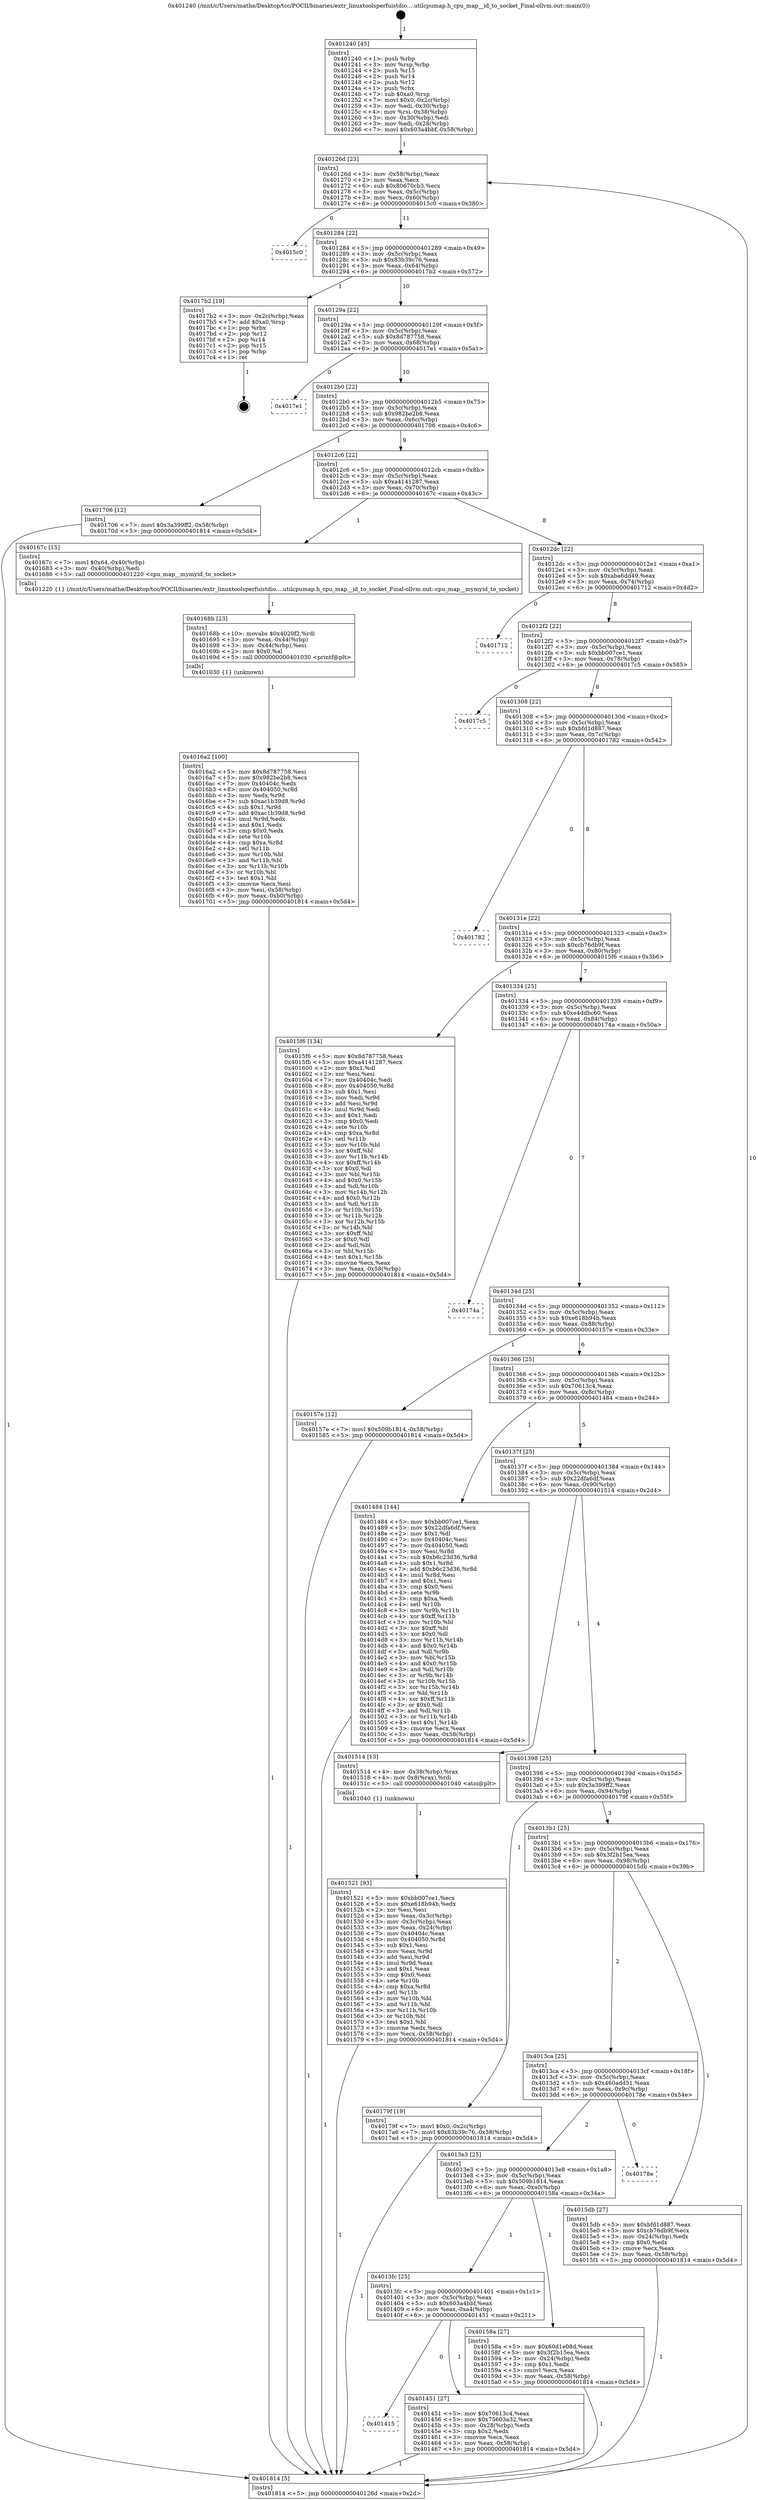digraph "0x401240" {
  label = "0x401240 (/mnt/c/Users/mathe/Desktop/tcc/POCII/binaries/extr_linuxtoolsperfuistdio....utilcpumap.h_cpu_map__id_to_socket_Final-ollvm.out::main(0))"
  labelloc = "t"
  node[shape=record]

  Entry [label="",width=0.3,height=0.3,shape=circle,fillcolor=black,style=filled]
  "0x40126d" [label="{
     0x40126d [23]\l
     | [instrs]\l
     &nbsp;&nbsp;0x40126d \<+3\>: mov -0x58(%rbp),%eax\l
     &nbsp;&nbsp;0x401270 \<+2\>: mov %eax,%ecx\l
     &nbsp;&nbsp;0x401272 \<+6\>: sub $0x80670cb3,%ecx\l
     &nbsp;&nbsp;0x401278 \<+3\>: mov %eax,-0x5c(%rbp)\l
     &nbsp;&nbsp;0x40127b \<+3\>: mov %ecx,-0x60(%rbp)\l
     &nbsp;&nbsp;0x40127e \<+6\>: je 00000000004015c0 \<main+0x380\>\l
  }"]
  "0x4015c0" [label="{
     0x4015c0\l
  }", style=dashed]
  "0x401284" [label="{
     0x401284 [22]\l
     | [instrs]\l
     &nbsp;&nbsp;0x401284 \<+5\>: jmp 0000000000401289 \<main+0x49\>\l
     &nbsp;&nbsp;0x401289 \<+3\>: mov -0x5c(%rbp),%eax\l
     &nbsp;&nbsp;0x40128c \<+5\>: sub $0x83b39c76,%eax\l
     &nbsp;&nbsp;0x401291 \<+3\>: mov %eax,-0x64(%rbp)\l
     &nbsp;&nbsp;0x401294 \<+6\>: je 00000000004017b2 \<main+0x572\>\l
  }"]
  Exit [label="",width=0.3,height=0.3,shape=circle,fillcolor=black,style=filled,peripheries=2]
  "0x4017b2" [label="{
     0x4017b2 [19]\l
     | [instrs]\l
     &nbsp;&nbsp;0x4017b2 \<+3\>: mov -0x2c(%rbp),%eax\l
     &nbsp;&nbsp;0x4017b5 \<+7\>: add $0xa0,%rsp\l
     &nbsp;&nbsp;0x4017bc \<+1\>: pop %rbx\l
     &nbsp;&nbsp;0x4017bd \<+2\>: pop %r12\l
     &nbsp;&nbsp;0x4017bf \<+2\>: pop %r14\l
     &nbsp;&nbsp;0x4017c1 \<+2\>: pop %r15\l
     &nbsp;&nbsp;0x4017c3 \<+1\>: pop %rbp\l
     &nbsp;&nbsp;0x4017c4 \<+1\>: ret\l
  }"]
  "0x40129a" [label="{
     0x40129a [22]\l
     | [instrs]\l
     &nbsp;&nbsp;0x40129a \<+5\>: jmp 000000000040129f \<main+0x5f\>\l
     &nbsp;&nbsp;0x40129f \<+3\>: mov -0x5c(%rbp),%eax\l
     &nbsp;&nbsp;0x4012a2 \<+5\>: sub $0x8d787758,%eax\l
     &nbsp;&nbsp;0x4012a7 \<+3\>: mov %eax,-0x68(%rbp)\l
     &nbsp;&nbsp;0x4012aa \<+6\>: je 00000000004017e1 \<main+0x5a1\>\l
  }"]
  "0x4016a2" [label="{
     0x4016a2 [100]\l
     | [instrs]\l
     &nbsp;&nbsp;0x4016a2 \<+5\>: mov $0x8d787758,%esi\l
     &nbsp;&nbsp;0x4016a7 \<+5\>: mov $0x982be2b8,%ecx\l
     &nbsp;&nbsp;0x4016ac \<+7\>: mov 0x40404c,%edx\l
     &nbsp;&nbsp;0x4016b3 \<+8\>: mov 0x404050,%r8d\l
     &nbsp;&nbsp;0x4016bb \<+3\>: mov %edx,%r9d\l
     &nbsp;&nbsp;0x4016be \<+7\>: sub $0xac1b39d8,%r9d\l
     &nbsp;&nbsp;0x4016c5 \<+4\>: sub $0x1,%r9d\l
     &nbsp;&nbsp;0x4016c9 \<+7\>: add $0xac1b39d8,%r9d\l
     &nbsp;&nbsp;0x4016d0 \<+4\>: imul %r9d,%edx\l
     &nbsp;&nbsp;0x4016d4 \<+3\>: and $0x1,%edx\l
     &nbsp;&nbsp;0x4016d7 \<+3\>: cmp $0x0,%edx\l
     &nbsp;&nbsp;0x4016da \<+4\>: sete %r10b\l
     &nbsp;&nbsp;0x4016de \<+4\>: cmp $0xa,%r8d\l
     &nbsp;&nbsp;0x4016e2 \<+4\>: setl %r11b\l
     &nbsp;&nbsp;0x4016e6 \<+3\>: mov %r10b,%bl\l
     &nbsp;&nbsp;0x4016e9 \<+3\>: and %r11b,%bl\l
     &nbsp;&nbsp;0x4016ec \<+3\>: xor %r11b,%r10b\l
     &nbsp;&nbsp;0x4016ef \<+3\>: or %r10b,%bl\l
     &nbsp;&nbsp;0x4016f2 \<+3\>: test $0x1,%bl\l
     &nbsp;&nbsp;0x4016f5 \<+3\>: cmovne %ecx,%esi\l
     &nbsp;&nbsp;0x4016f8 \<+3\>: mov %esi,-0x58(%rbp)\l
     &nbsp;&nbsp;0x4016fb \<+6\>: mov %eax,-0xb0(%rbp)\l
     &nbsp;&nbsp;0x401701 \<+5\>: jmp 0000000000401814 \<main+0x5d4\>\l
  }"]
  "0x4017e1" [label="{
     0x4017e1\l
  }", style=dashed]
  "0x4012b0" [label="{
     0x4012b0 [22]\l
     | [instrs]\l
     &nbsp;&nbsp;0x4012b0 \<+5\>: jmp 00000000004012b5 \<main+0x75\>\l
     &nbsp;&nbsp;0x4012b5 \<+3\>: mov -0x5c(%rbp),%eax\l
     &nbsp;&nbsp;0x4012b8 \<+5\>: sub $0x982be2b8,%eax\l
     &nbsp;&nbsp;0x4012bd \<+3\>: mov %eax,-0x6c(%rbp)\l
     &nbsp;&nbsp;0x4012c0 \<+6\>: je 0000000000401706 \<main+0x4c6\>\l
  }"]
  "0x40168b" [label="{
     0x40168b [23]\l
     | [instrs]\l
     &nbsp;&nbsp;0x40168b \<+10\>: movabs $0x4020f2,%rdi\l
     &nbsp;&nbsp;0x401695 \<+3\>: mov %eax,-0x44(%rbp)\l
     &nbsp;&nbsp;0x401698 \<+3\>: mov -0x44(%rbp),%esi\l
     &nbsp;&nbsp;0x40169b \<+2\>: mov $0x0,%al\l
     &nbsp;&nbsp;0x40169d \<+5\>: call 0000000000401030 \<printf@plt\>\l
     | [calls]\l
     &nbsp;&nbsp;0x401030 \{1\} (unknown)\l
  }"]
  "0x401706" [label="{
     0x401706 [12]\l
     | [instrs]\l
     &nbsp;&nbsp;0x401706 \<+7\>: movl $0x3a399ff2,-0x58(%rbp)\l
     &nbsp;&nbsp;0x40170d \<+5\>: jmp 0000000000401814 \<main+0x5d4\>\l
  }"]
  "0x4012c6" [label="{
     0x4012c6 [22]\l
     | [instrs]\l
     &nbsp;&nbsp;0x4012c6 \<+5\>: jmp 00000000004012cb \<main+0x8b\>\l
     &nbsp;&nbsp;0x4012cb \<+3\>: mov -0x5c(%rbp),%eax\l
     &nbsp;&nbsp;0x4012ce \<+5\>: sub $0xa4141287,%eax\l
     &nbsp;&nbsp;0x4012d3 \<+3\>: mov %eax,-0x70(%rbp)\l
     &nbsp;&nbsp;0x4012d6 \<+6\>: je 000000000040167c \<main+0x43c\>\l
  }"]
  "0x401521" [label="{
     0x401521 [93]\l
     | [instrs]\l
     &nbsp;&nbsp;0x401521 \<+5\>: mov $0xbb007ce1,%ecx\l
     &nbsp;&nbsp;0x401526 \<+5\>: mov $0xe618b94b,%edx\l
     &nbsp;&nbsp;0x40152b \<+2\>: xor %esi,%esi\l
     &nbsp;&nbsp;0x40152d \<+3\>: mov %eax,-0x3c(%rbp)\l
     &nbsp;&nbsp;0x401530 \<+3\>: mov -0x3c(%rbp),%eax\l
     &nbsp;&nbsp;0x401533 \<+3\>: mov %eax,-0x24(%rbp)\l
     &nbsp;&nbsp;0x401536 \<+7\>: mov 0x40404c,%eax\l
     &nbsp;&nbsp;0x40153d \<+8\>: mov 0x404050,%r8d\l
     &nbsp;&nbsp;0x401545 \<+3\>: sub $0x1,%esi\l
     &nbsp;&nbsp;0x401548 \<+3\>: mov %eax,%r9d\l
     &nbsp;&nbsp;0x40154b \<+3\>: add %esi,%r9d\l
     &nbsp;&nbsp;0x40154e \<+4\>: imul %r9d,%eax\l
     &nbsp;&nbsp;0x401552 \<+3\>: and $0x1,%eax\l
     &nbsp;&nbsp;0x401555 \<+3\>: cmp $0x0,%eax\l
     &nbsp;&nbsp;0x401558 \<+4\>: sete %r10b\l
     &nbsp;&nbsp;0x40155c \<+4\>: cmp $0xa,%r8d\l
     &nbsp;&nbsp;0x401560 \<+4\>: setl %r11b\l
     &nbsp;&nbsp;0x401564 \<+3\>: mov %r10b,%bl\l
     &nbsp;&nbsp;0x401567 \<+3\>: and %r11b,%bl\l
     &nbsp;&nbsp;0x40156a \<+3\>: xor %r11b,%r10b\l
     &nbsp;&nbsp;0x40156d \<+3\>: or %r10b,%bl\l
     &nbsp;&nbsp;0x401570 \<+3\>: test $0x1,%bl\l
     &nbsp;&nbsp;0x401573 \<+3\>: cmovne %edx,%ecx\l
     &nbsp;&nbsp;0x401576 \<+3\>: mov %ecx,-0x58(%rbp)\l
     &nbsp;&nbsp;0x401579 \<+5\>: jmp 0000000000401814 \<main+0x5d4\>\l
  }"]
  "0x40167c" [label="{
     0x40167c [15]\l
     | [instrs]\l
     &nbsp;&nbsp;0x40167c \<+7\>: movl $0x64,-0x40(%rbp)\l
     &nbsp;&nbsp;0x401683 \<+3\>: mov -0x40(%rbp),%edi\l
     &nbsp;&nbsp;0x401686 \<+5\>: call 0000000000401220 \<cpu_map__mymyid_to_socket\>\l
     | [calls]\l
     &nbsp;&nbsp;0x401220 \{1\} (/mnt/c/Users/mathe/Desktop/tcc/POCII/binaries/extr_linuxtoolsperfuistdio....utilcpumap.h_cpu_map__id_to_socket_Final-ollvm.out::cpu_map__mymyid_to_socket)\l
  }"]
  "0x4012dc" [label="{
     0x4012dc [22]\l
     | [instrs]\l
     &nbsp;&nbsp;0x4012dc \<+5\>: jmp 00000000004012e1 \<main+0xa1\>\l
     &nbsp;&nbsp;0x4012e1 \<+3\>: mov -0x5c(%rbp),%eax\l
     &nbsp;&nbsp;0x4012e4 \<+5\>: sub $0xaba6dd49,%eax\l
     &nbsp;&nbsp;0x4012e9 \<+3\>: mov %eax,-0x74(%rbp)\l
     &nbsp;&nbsp;0x4012ec \<+6\>: je 0000000000401712 \<main+0x4d2\>\l
  }"]
  "0x401240" [label="{
     0x401240 [45]\l
     | [instrs]\l
     &nbsp;&nbsp;0x401240 \<+1\>: push %rbp\l
     &nbsp;&nbsp;0x401241 \<+3\>: mov %rsp,%rbp\l
     &nbsp;&nbsp;0x401244 \<+2\>: push %r15\l
     &nbsp;&nbsp;0x401246 \<+2\>: push %r14\l
     &nbsp;&nbsp;0x401248 \<+2\>: push %r12\l
     &nbsp;&nbsp;0x40124a \<+1\>: push %rbx\l
     &nbsp;&nbsp;0x40124b \<+7\>: sub $0xa0,%rsp\l
     &nbsp;&nbsp;0x401252 \<+7\>: movl $0x0,-0x2c(%rbp)\l
     &nbsp;&nbsp;0x401259 \<+3\>: mov %edi,-0x30(%rbp)\l
     &nbsp;&nbsp;0x40125c \<+4\>: mov %rsi,-0x38(%rbp)\l
     &nbsp;&nbsp;0x401260 \<+3\>: mov -0x30(%rbp),%edi\l
     &nbsp;&nbsp;0x401263 \<+3\>: mov %edi,-0x28(%rbp)\l
     &nbsp;&nbsp;0x401266 \<+7\>: movl $0x603a4bbf,-0x58(%rbp)\l
  }"]
  "0x401712" [label="{
     0x401712\l
  }", style=dashed]
  "0x4012f2" [label="{
     0x4012f2 [22]\l
     | [instrs]\l
     &nbsp;&nbsp;0x4012f2 \<+5\>: jmp 00000000004012f7 \<main+0xb7\>\l
     &nbsp;&nbsp;0x4012f7 \<+3\>: mov -0x5c(%rbp),%eax\l
     &nbsp;&nbsp;0x4012fa \<+5\>: sub $0xbb007ce1,%eax\l
     &nbsp;&nbsp;0x4012ff \<+3\>: mov %eax,-0x78(%rbp)\l
     &nbsp;&nbsp;0x401302 \<+6\>: je 00000000004017c5 \<main+0x585\>\l
  }"]
  "0x401814" [label="{
     0x401814 [5]\l
     | [instrs]\l
     &nbsp;&nbsp;0x401814 \<+5\>: jmp 000000000040126d \<main+0x2d\>\l
  }"]
  "0x4017c5" [label="{
     0x4017c5\l
  }", style=dashed]
  "0x401308" [label="{
     0x401308 [22]\l
     | [instrs]\l
     &nbsp;&nbsp;0x401308 \<+5\>: jmp 000000000040130d \<main+0xcd\>\l
     &nbsp;&nbsp;0x40130d \<+3\>: mov -0x5c(%rbp),%eax\l
     &nbsp;&nbsp;0x401310 \<+5\>: sub $0xbfd1d887,%eax\l
     &nbsp;&nbsp;0x401315 \<+3\>: mov %eax,-0x7c(%rbp)\l
     &nbsp;&nbsp;0x401318 \<+6\>: je 0000000000401782 \<main+0x542\>\l
  }"]
  "0x401415" [label="{
     0x401415\l
  }", style=dashed]
  "0x401782" [label="{
     0x401782\l
  }", style=dashed]
  "0x40131e" [label="{
     0x40131e [22]\l
     | [instrs]\l
     &nbsp;&nbsp;0x40131e \<+5\>: jmp 0000000000401323 \<main+0xe3\>\l
     &nbsp;&nbsp;0x401323 \<+3\>: mov -0x5c(%rbp),%eax\l
     &nbsp;&nbsp;0x401326 \<+5\>: sub $0xcb76db9f,%eax\l
     &nbsp;&nbsp;0x40132b \<+3\>: mov %eax,-0x80(%rbp)\l
     &nbsp;&nbsp;0x40132e \<+6\>: je 00000000004015f6 \<main+0x3b6\>\l
  }"]
  "0x401451" [label="{
     0x401451 [27]\l
     | [instrs]\l
     &nbsp;&nbsp;0x401451 \<+5\>: mov $0x70613c4,%eax\l
     &nbsp;&nbsp;0x401456 \<+5\>: mov $0x75603a32,%ecx\l
     &nbsp;&nbsp;0x40145b \<+3\>: mov -0x28(%rbp),%edx\l
     &nbsp;&nbsp;0x40145e \<+3\>: cmp $0x2,%edx\l
     &nbsp;&nbsp;0x401461 \<+3\>: cmovne %ecx,%eax\l
     &nbsp;&nbsp;0x401464 \<+3\>: mov %eax,-0x58(%rbp)\l
     &nbsp;&nbsp;0x401467 \<+5\>: jmp 0000000000401814 \<main+0x5d4\>\l
  }"]
  "0x4015f6" [label="{
     0x4015f6 [134]\l
     | [instrs]\l
     &nbsp;&nbsp;0x4015f6 \<+5\>: mov $0x8d787758,%eax\l
     &nbsp;&nbsp;0x4015fb \<+5\>: mov $0xa4141287,%ecx\l
     &nbsp;&nbsp;0x401600 \<+2\>: mov $0x1,%dl\l
     &nbsp;&nbsp;0x401602 \<+2\>: xor %esi,%esi\l
     &nbsp;&nbsp;0x401604 \<+7\>: mov 0x40404c,%edi\l
     &nbsp;&nbsp;0x40160b \<+8\>: mov 0x404050,%r8d\l
     &nbsp;&nbsp;0x401613 \<+3\>: sub $0x1,%esi\l
     &nbsp;&nbsp;0x401616 \<+3\>: mov %edi,%r9d\l
     &nbsp;&nbsp;0x401619 \<+3\>: add %esi,%r9d\l
     &nbsp;&nbsp;0x40161c \<+4\>: imul %r9d,%edi\l
     &nbsp;&nbsp;0x401620 \<+3\>: and $0x1,%edi\l
     &nbsp;&nbsp;0x401623 \<+3\>: cmp $0x0,%edi\l
     &nbsp;&nbsp;0x401626 \<+4\>: sete %r10b\l
     &nbsp;&nbsp;0x40162a \<+4\>: cmp $0xa,%r8d\l
     &nbsp;&nbsp;0x40162e \<+4\>: setl %r11b\l
     &nbsp;&nbsp;0x401632 \<+3\>: mov %r10b,%bl\l
     &nbsp;&nbsp;0x401635 \<+3\>: xor $0xff,%bl\l
     &nbsp;&nbsp;0x401638 \<+3\>: mov %r11b,%r14b\l
     &nbsp;&nbsp;0x40163b \<+4\>: xor $0xff,%r14b\l
     &nbsp;&nbsp;0x40163f \<+3\>: xor $0x0,%dl\l
     &nbsp;&nbsp;0x401642 \<+3\>: mov %bl,%r15b\l
     &nbsp;&nbsp;0x401645 \<+4\>: and $0x0,%r15b\l
     &nbsp;&nbsp;0x401649 \<+3\>: and %dl,%r10b\l
     &nbsp;&nbsp;0x40164c \<+3\>: mov %r14b,%r12b\l
     &nbsp;&nbsp;0x40164f \<+4\>: and $0x0,%r12b\l
     &nbsp;&nbsp;0x401653 \<+3\>: and %dl,%r11b\l
     &nbsp;&nbsp;0x401656 \<+3\>: or %r10b,%r15b\l
     &nbsp;&nbsp;0x401659 \<+3\>: or %r11b,%r12b\l
     &nbsp;&nbsp;0x40165c \<+3\>: xor %r12b,%r15b\l
     &nbsp;&nbsp;0x40165f \<+3\>: or %r14b,%bl\l
     &nbsp;&nbsp;0x401662 \<+3\>: xor $0xff,%bl\l
     &nbsp;&nbsp;0x401665 \<+3\>: or $0x0,%dl\l
     &nbsp;&nbsp;0x401668 \<+2\>: and %dl,%bl\l
     &nbsp;&nbsp;0x40166a \<+3\>: or %bl,%r15b\l
     &nbsp;&nbsp;0x40166d \<+4\>: test $0x1,%r15b\l
     &nbsp;&nbsp;0x401671 \<+3\>: cmovne %ecx,%eax\l
     &nbsp;&nbsp;0x401674 \<+3\>: mov %eax,-0x58(%rbp)\l
     &nbsp;&nbsp;0x401677 \<+5\>: jmp 0000000000401814 \<main+0x5d4\>\l
  }"]
  "0x401334" [label="{
     0x401334 [25]\l
     | [instrs]\l
     &nbsp;&nbsp;0x401334 \<+5\>: jmp 0000000000401339 \<main+0xf9\>\l
     &nbsp;&nbsp;0x401339 \<+3\>: mov -0x5c(%rbp),%eax\l
     &nbsp;&nbsp;0x40133c \<+5\>: sub $0xe4ddbc60,%eax\l
     &nbsp;&nbsp;0x401341 \<+6\>: mov %eax,-0x84(%rbp)\l
     &nbsp;&nbsp;0x401347 \<+6\>: je 000000000040174a \<main+0x50a\>\l
  }"]
  "0x4013fc" [label="{
     0x4013fc [25]\l
     | [instrs]\l
     &nbsp;&nbsp;0x4013fc \<+5\>: jmp 0000000000401401 \<main+0x1c1\>\l
     &nbsp;&nbsp;0x401401 \<+3\>: mov -0x5c(%rbp),%eax\l
     &nbsp;&nbsp;0x401404 \<+5\>: sub $0x603a4bbf,%eax\l
     &nbsp;&nbsp;0x401409 \<+6\>: mov %eax,-0xa4(%rbp)\l
     &nbsp;&nbsp;0x40140f \<+6\>: je 0000000000401451 \<main+0x211\>\l
  }"]
  "0x40174a" [label="{
     0x40174a\l
  }", style=dashed]
  "0x40134d" [label="{
     0x40134d [25]\l
     | [instrs]\l
     &nbsp;&nbsp;0x40134d \<+5\>: jmp 0000000000401352 \<main+0x112\>\l
     &nbsp;&nbsp;0x401352 \<+3\>: mov -0x5c(%rbp),%eax\l
     &nbsp;&nbsp;0x401355 \<+5\>: sub $0xe618b94b,%eax\l
     &nbsp;&nbsp;0x40135a \<+6\>: mov %eax,-0x88(%rbp)\l
     &nbsp;&nbsp;0x401360 \<+6\>: je 000000000040157e \<main+0x33e\>\l
  }"]
  "0x40158a" [label="{
     0x40158a [27]\l
     | [instrs]\l
     &nbsp;&nbsp;0x40158a \<+5\>: mov $0x60d1e08d,%eax\l
     &nbsp;&nbsp;0x40158f \<+5\>: mov $0x3f2b15ea,%ecx\l
     &nbsp;&nbsp;0x401594 \<+3\>: mov -0x24(%rbp),%edx\l
     &nbsp;&nbsp;0x401597 \<+3\>: cmp $0x1,%edx\l
     &nbsp;&nbsp;0x40159a \<+3\>: cmovl %ecx,%eax\l
     &nbsp;&nbsp;0x40159d \<+3\>: mov %eax,-0x58(%rbp)\l
     &nbsp;&nbsp;0x4015a0 \<+5\>: jmp 0000000000401814 \<main+0x5d4\>\l
  }"]
  "0x40157e" [label="{
     0x40157e [12]\l
     | [instrs]\l
     &nbsp;&nbsp;0x40157e \<+7\>: movl $0x509b1814,-0x58(%rbp)\l
     &nbsp;&nbsp;0x401585 \<+5\>: jmp 0000000000401814 \<main+0x5d4\>\l
  }"]
  "0x401366" [label="{
     0x401366 [25]\l
     | [instrs]\l
     &nbsp;&nbsp;0x401366 \<+5\>: jmp 000000000040136b \<main+0x12b\>\l
     &nbsp;&nbsp;0x40136b \<+3\>: mov -0x5c(%rbp),%eax\l
     &nbsp;&nbsp;0x40136e \<+5\>: sub $0x70613c4,%eax\l
     &nbsp;&nbsp;0x401373 \<+6\>: mov %eax,-0x8c(%rbp)\l
     &nbsp;&nbsp;0x401379 \<+6\>: je 0000000000401484 \<main+0x244\>\l
  }"]
  "0x4013e3" [label="{
     0x4013e3 [25]\l
     | [instrs]\l
     &nbsp;&nbsp;0x4013e3 \<+5\>: jmp 00000000004013e8 \<main+0x1a8\>\l
     &nbsp;&nbsp;0x4013e8 \<+3\>: mov -0x5c(%rbp),%eax\l
     &nbsp;&nbsp;0x4013eb \<+5\>: sub $0x509b1814,%eax\l
     &nbsp;&nbsp;0x4013f0 \<+6\>: mov %eax,-0xa0(%rbp)\l
     &nbsp;&nbsp;0x4013f6 \<+6\>: je 000000000040158a \<main+0x34a\>\l
  }"]
  "0x401484" [label="{
     0x401484 [144]\l
     | [instrs]\l
     &nbsp;&nbsp;0x401484 \<+5\>: mov $0xbb007ce1,%eax\l
     &nbsp;&nbsp;0x401489 \<+5\>: mov $0x22dfa6df,%ecx\l
     &nbsp;&nbsp;0x40148e \<+2\>: mov $0x1,%dl\l
     &nbsp;&nbsp;0x401490 \<+7\>: mov 0x40404c,%esi\l
     &nbsp;&nbsp;0x401497 \<+7\>: mov 0x404050,%edi\l
     &nbsp;&nbsp;0x40149e \<+3\>: mov %esi,%r8d\l
     &nbsp;&nbsp;0x4014a1 \<+7\>: sub $0xb6c23d36,%r8d\l
     &nbsp;&nbsp;0x4014a8 \<+4\>: sub $0x1,%r8d\l
     &nbsp;&nbsp;0x4014ac \<+7\>: add $0xb6c23d36,%r8d\l
     &nbsp;&nbsp;0x4014b3 \<+4\>: imul %r8d,%esi\l
     &nbsp;&nbsp;0x4014b7 \<+3\>: and $0x1,%esi\l
     &nbsp;&nbsp;0x4014ba \<+3\>: cmp $0x0,%esi\l
     &nbsp;&nbsp;0x4014bd \<+4\>: sete %r9b\l
     &nbsp;&nbsp;0x4014c1 \<+3\>: cmp $0xa,%edi\l
     &nbsp;&nbsp;0x4014c4 \<+4\>: setl %r10b\l
     &nbsp;&nbsp;0x4014c8 \<+3\>: mov %r9b,%r11b\l
     &nbsp;&nbsp;0x4014cb \<+4\>: xor $0xff,%r11b\l
     &nbsp;&nbsp;0x4014cf \<+3\>: mov %r10b,%bl\l
     &nbsp;&nbsp;0x4014d2 \<+3\>: xor $0xff,%bl\l
     &nbsp;&nbsp;0x4014d5 \<+3\>: xor $0x0,%dl\l
     &nbsp;&nbsp;0x4014d8 \<+3\>: mov %r11b,%r14b\l
     &nbsp;&nbsp;0x4014db \<+4\>: and $0x0,%r14b\l
     &nbsp;&nbsp;0x4014df \<+3\>: and %dl,%r9b\l
     &nbsp;&nbsp;0x4014e2 \<+3\>: mov %bl,%r15b\l
     &nbsp;&nbsp;0x4014e5 \<+4\>: and $0x0,%r15b\l
     &nbsp;&nbsp;0x4014e9 \<+3\>: and %dl,%r10b\l
     &nbsp;&nbsp;0x4014ec \<+3\>: or %r9b,%r14b\l
     &nbsp;&nbsp;0x4014ef \<+3\>: or %r10b,%r15b\l
     &nbsp;&nbsp;0x4014f2 \<+3\>: xor %r15b,%r14b\l
     &nbsp;&nbsp;0x4014f5 \<+3\>: or %bl,%r11b\l
     &nbsp;&nbsp;0x4014f8 \<+4\>: xor $0xff,%r11b\l
     &nbsp;&nbsp;0x4014fc \<+3\>: or $0x0,%dl\l
     &nbsp;&nbsp;0x4014ff \<+3\>: and %dl,%r11b\l
     &nbsp;&nbsp;0x401502 \<+3\>: or %r11b,%r14b\l
     &nbsp;&nbsp;0x401505 \<+4\>: test $0x1,%r14b\l
     &nbsp;&nbsp;0x401509 \<+3\>: cmovne %ecx,%eax\l
     &nbsp;&nbsp;0x40150c \<+3\>: mov %eax,-0x58(%rbp)\l
     &nbsp;&nbsp;0x40150f \<+5\>: jmp 0000000000401814 \<main+0x5d4\>\l
  }"]
  "0x40137f" [label="{
     0x40137f [25]\l
     | [instrs]\l
     &nbsp;&nbsp;0x40137f \<+5\>: jmp 0000000000401384 \<main+0x144\>\l
     &nbsp;&nbsp;0x401384 \<+3\>: mov -0x5c(%rbp),%eax\l
     &nbsp;&nbsp;0x401387 \<+5\>: sub $0x22dfa6df,%eax\l
     &nbsp;&nbsp;0x40138c \<+6\>: mov %eax,-0x90(%rbp)\l
     &nbsp;&nbsp;0x401392 \<+6\>: je 0000000000401514 \<main+0x2d4\>\l
  }"]
  "0x40178e" [label="{
     0x40178e\l
  }", style=dashed]
  "0x401514" [label="{
     0x401514 [13]\l
     | [instrs]\l
     &nbsp;&nbsp;0x401514 \<+4\>: mov -0x38(%rbp),%rax\l
     &nbsp;&nbsp;0x401518 \<+4\>: mov 0x8(%rax),%rdi\l
     &nbsp;&nbsp;0x40151c \<+5\>: call 0000000000401040 \<atoi@plt\>\l
     | [calls]\l
     &nbsp;&nbsp;0x401040 \{1\} (unknown)\l
  }"]
  "0x401398" [label="{
     0x401398 [25]\l
     | [instrs]\l
     &nbsp;&nbsp;0x401398 \<+5\>: jmp 000000000040139d \<main+0x15d\>\l
     &nbsp;&nbsp;0x40139d \<+3\>: mov -0x5c(%rbp),%eax\l
     &nbsp;&nbsp;0x4013a0 \<+5\>: sub $0x3a399ff2,%eax\l
     &nbsp;&nbsp;0x4013a5 \<+6\>: mov %eax,-0x94(%rbp)\l
     &nbsp;&nbsp;0x4013ab \<+6\>: je 000000000040179f \<main+0x55f\>\l
  }"]
  "0x4013ca" [label="{
     0x4013ca [25]\l
     | [instrs]\l
     &nbsp;&nbsp;0x4013ca \<+5\>: jmp 00000000004013cf \<main+0x18f\>\l
     &nbsp;&nbsp;0x4013cf \<+3\>: mov -0x5c(%rbp),%eax\l
     &nbsp;&nbsp;0x4013d2 \<+5\>: sub $0x460add51,%eax\l
     &nbsp;&nbsp;0x4013d7 \<+6\>: mov %eax,-0x9c(%rbp)\l
     &nbsp;&nbsp;0x4013dd \<+6\>: je 000000000040178e \<main+0x54e\>\l
  }"]
  "0x40179f" [label="{
     0x40179f [19]\l
     | [instrs]\l
     &nbsp;&nbsp;0x40179f \<+7\>: movl $0x0,-0x2c(%rbp)\l
     &nbsp;&nbsp;0x4017a6 \<+7\>: movl $0x83b39c76,-0x58(%rbp)\l
     &nbsp;&nbsp;0x4017ad \<+5\>: jmp 0000000000401814 \<main+0x5d4\>\l
  }"]
  "0x4013b1" [label="{
     0x4013b1 [25]\l
     | [instrs]\l
     &nbsp;&nbsp;0x4013b1 \<+5\>: jmp 00000000004013b6 \<main+0x176\>\l
     &nbsp;&nbsp;0x4013b6 \<+3\>: mov -0x5c(%rbp),%eax\l
     &nbsp;&nbsp;0x4013b9 \<+5\>: sub $0x3f2b15ea,%eax\l
     &nbsp;&nbsp;0x4013be \<+6\>: mov %eax,-0x98(%rbp)\l
     &nbsp;&nbsp;0x4013c4 \<+6\>: je 00000000004015db \<main+0x39b\>\l
  }"]
  "0x4015db" [label="{
     0x4015db [27]\l
     | [instrs]\l
     &nbsp;&nbsp;0x4015db \<+5\>: mov $0xbfd1d887,%eax\l
     &nbsp;&nbsp;0x4015e0 \<+5\>: mov $0xcb76db9f,%ecx\l
     &nbsp;&nbsp;0x4015e5 \<+3\>: mov -0x24(%rbp),%edx\l
     &nbsp;&nbsp;0x4015e8 \<+3\>: cmp $0x0,%edx\l
     &nbsp;&nbsp;0x4015eb \<+3\>: cmove %ecx,%eax\l
     &nbsp;&nbsp;0x4015ee \<+3\>: mov %eax,-0x58(%rbp)\l
     &nbsp;&nbsp;0x4015f1 \<+5\>: jmp 0000000000401814 \<main+0x5d4\>\l
  }"]
  Entry -> "0x401240" [label=" 1"]
  "0x40126d" -> "0x4015c0" [label=" 0"]
  "0x40126d" -> "0x401284" [label=" 11"]
  "0x4017b2" -> Exit [label=" 1"]
  "0x401284" -> "0x4017b2" [label=" 1"]
  "0x401284" -> "0x40129a" [label=" 10"]
  "0x40179f" -> "0x401814" [label=" 1"]
  "0x40129a" -> "0x4017e1" [label=" 0"]
  "0x40129a" -> "0x4012b0" [label=" 10"]
  "0x401706" -> "0x401814" [label=" 1"]
  "0x4012b0" -> "0x401706" [label=" 1"]
  "0x4012b0" -> "0x4012c6" [label=" 9"]
  "0x4016a2" -> "0x401814" [label=" 1"]
  "0x4012c6" -> "0x40167c" [label=" 1"]
  "0x4012c6" -> "0x4012dc" [label=" 8"]
  "0x40168b" -> "0x4016a2" [label=" 1"]
  "0x4012dc" -> "0x401712" [label=" 0"]
  "0x4012dc" -> "0x4012f2" [label=" 8"]
  "0x40167c" -> "0x40168b" [label=" 1"]
  "0x4012f2" -> "0x4017c5" [label=" 0"]
  "0x4012f2" -> "0x401308" [label=" 8"]
  "0x4015f6" -> "0x401814" [label=" 1"]
  "0x401308" -> "0x401782" [label=" 0"]
  "0x401308" -> "0x40131e" [label=" 8"]
  "0x4015db" -> "0x401814" [label=" 1"]
  "0x40131e" -> "0x4015f6" [label=" 1"]
  "0x40131e" -> "0x401334" [label=" 7"]
  "0x40158a" -> "0x401814" [label=" 1"]
  "0x401334" -> "0x40174a" [label=" 0"]
  "0x401334" -> "0x40134d" [label=" 7"]
  "0x401521" -> "0x401814" [label=" 1"]
  "0x40134d" -> "0x40157e" [label=" 1"]
  "0x40134d" -> "0x401366" [label=" 6"]
  "0x401514" -> "0x401521" [label=" 1"]
  "0x401366" -> "0x401484" [label=" 1"]
  "0x401366" -> "0x40137f" [label=" 5"]
  "0x401814" -> "0x40126d" [label=" 10"]
  "0x40137f" -> "0x401514" [label=" 1"]
  "0x40137f" -> "0x401398" [label=" 4"]
  "0x401240" -> "0x40126d" [label=" 1"]
  "0x401398" -> "0x40179f" [label=" 1"]
  "0x401398" -> "0x4013b1" [label=" 3"]
  "0x4013fc" -> "0x401415" [label=" 0"]
  "0x4013b1" -> "0x4015db" [label=" 1"]
  "0x4013b1" -> "0x4013ca" [label=" 2"]
  "0x401451" -> "0x401814" [label=" 1"]
  "0x4013ca" -> "0x40178e" [label=" 0"]
  "0x4013ca" -> "0x4013e3" [label=" 2"]
  "0x401484" -> "0x401814" [label=" 1"]
  "0x4013e3" -> "0x40158a" [label=" 1"]
  "0x4013e3" -> "0x4013fc" [label=" 1"]
  "0x40157e" -> "0x401814" [label=" 1"]
  "0x4013fc" -> "0x401451" [label=" 1"]
}
